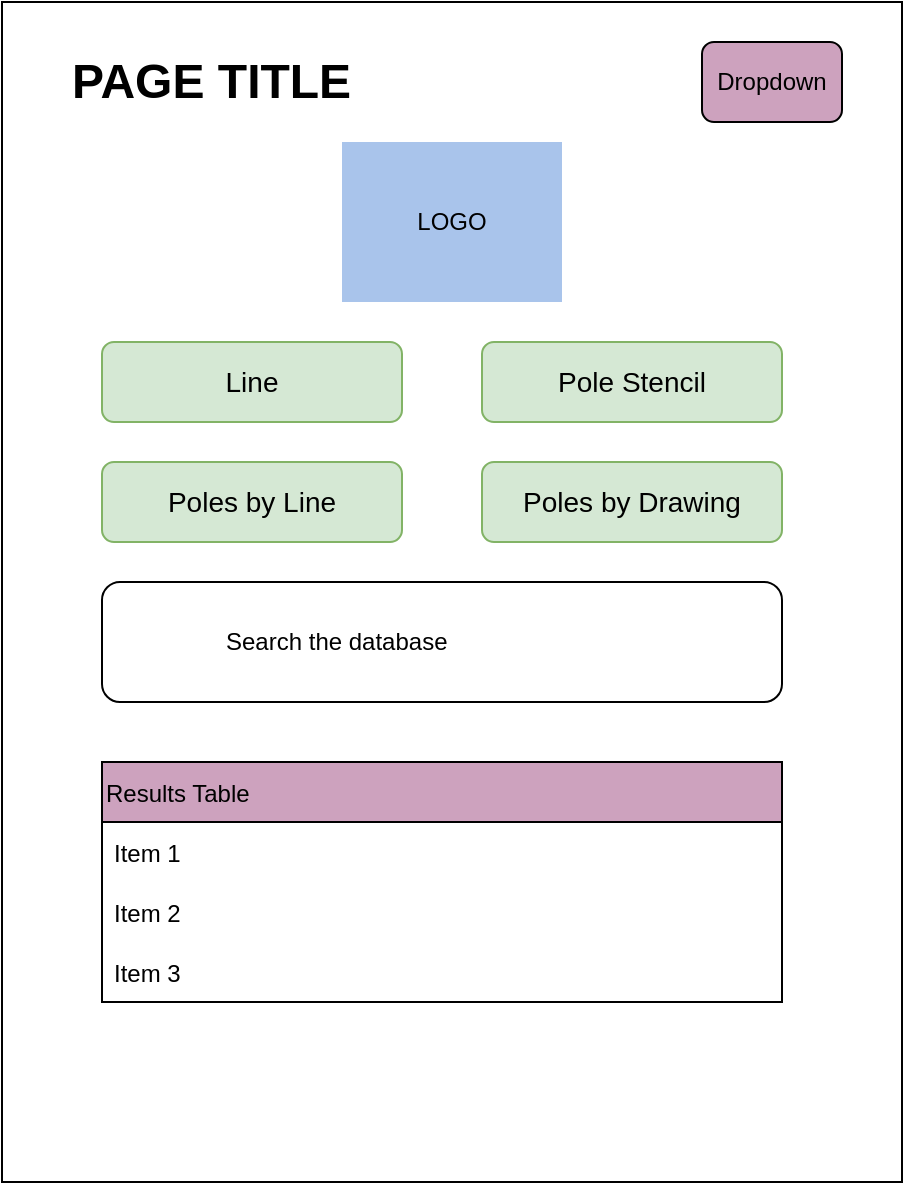 <mxfile version="17.4.6" type="device"><diagram id="daTW03BoYlKKZDqvLyQ2" name="Page-1"><mxGraphModel dx="794" dy="1087" grid="1" gridSize="10" guides="1" tooltips="1" connect="1" arrows="1" fold="1" page="1" pageScale="1" pageWidth="850" pageHeight="1100" math="0" shadow="0"><root><mxCell id="0"/><mxCell id="1" parent="0"/><mxCell id="JJmaK4NuBeFT1neOUnmN-1" value="" style="rounded=0;whiteSpace=wrap;html=1;" parent="1" vertex="1"><mxGeometry x="160" y="190" width="450" height="590" as="geometry"/></mxCell><mxCell id="JJmaK4NuBeFT1neOUnmN-2" value="&lt;h1&gt;PAGE TITLE&lt;/h1&gt;" style="text;html=1;strokeColor=none;fillColor=none;spacing=5;spacingTop=-20;whiteSpace=wrap;overflow=hidden;rounded=0;" parent="1" vertex="1"><mxGeometry x="190" y="210" width="380" height="40" as="geometry"/></mxCell><mxCell id="JJmaK4NuBeFT1neOUnmN-3" value="" style="rounded=1;whiteSpace=wrap;html=1;" parent="1" vertex="1"><mxGeometry x="210" y="480" width="340" height="60" as="geometry"/></mxCell><mxCell id="JJmaK4NuBeFT1neOUnmN-4" value="LOGO" style="text;html=1;strokeColor=none;fillColor=#A9C4EB;align=center;verticalAlign=middle;whiteSpace=wrap;rounded=0;" parent="1" vertex="1"><mxGeometry x="330" y="260" width="110" height="80" as="geometry"/></mxCell><mxCell id="JJmaK4NuBeFT1neOUnmN-5" value="" style="shape=image;html=1;verticalAlign=top;verticalLabelPosition=bottom;labelBackgroundColor=#ffffff;imageAspect=0;aspect=fixed;image=https://cdn4.iconfinder.com/data/icons/essential-app-2/16/search-find-magnify-glass-128.png;fillColor=#A9C4EB;" parent="1" vertex="1"><mxGeometry x="220" y="495" width="30" height="30" as="geometry"/></mxCell><mxCell id="JJmaK4NuBeFT1neOUnmN-6" value="Search the database" style="text;html=1;strokeColor=none;fillColor=none;align=left;verticalAlign=middle;whiteSpace=wrap;rounded=0;" parent="1" vertex="1"><mxGeometry x="270" y="495" width="230" height="30" as="geometry"/></mxCell><mxCell id="JJmaK4NuBeFT1neOUnmN-7" value="Dropdown" style="rounded=1;whiteSpace=wrap;html=1;fillColor=#CDA2BE;" parent="1" vertex="1"><mxGeometry x="510" y="210" width="70" height="40" as="geometry"/></mxCell><mxCell id="JJmaK4NuBeFT1neOUnmN-8" value="Results Table" style="swimlane;fontStyle=0;childLayout=stackLayout;horizontal=1;startSize=30;horizontalStack=0;resizeParent=1;resizeParentMax=0;resizeLast=0;collapsible=1;marginBottom=0;fillColor=#CDA2BE;align=left;" parent="1" vertex="1"><mxGeometry x="210" y="570" width="340" height="120" as="geometry"/></mxCell><mxCell id="JJmaK4NuBeFT1neOUnmN-9" value="Item 1" style="text;strokeColor=none;fillColor=none;align=left;verticalAlign=middle;spacingLeft=4;spacingRight=4;overflow=hidden;points=[[0,0.5],[1,0.5]];portConstraint=eastwest;rotatable=0;" parent="JJmaK4NuBeFT1neOUnmN-8" vertex="1"><mxGeometry y="30" width="340" height="30" as="geometry"/></mxCell><mxCell id="JJmaK4NuBeFT1neOUnmN-10" value="Item 2" style="text;strokeColor=none;fillColor=none;align=left;verticalAlign=middle;spacingLeft=4;spacingRight=4;overflow=hidden;points=[[0,0.5],[1,0.5]];portConstraint=eastwest;rotatable=0;" parent="JJmaK4NuBeFT1neOUnmN-8" vertex="1"><mxGeometry y="60" width="340" height="30" as="geometry"/></mxCell><mxCell id="JJmaK4NuBeFT1neOUnmN-11" value="Item 3" style="text;strokeColor=none;fillColor=none;align=left;verticalAlign=middle;spacingLeft=4;spacingRight=4;overflow=hidden;points=[[0,0.5],[1,0.5]];portConstraint=eastwest;rotatable=0;" parent="JJmaK4NuBeFT1neOUnmN-8" vertex="1"><mxGeometry y="90" width="340" height="30" as="geometry"/></mxCell><mxCell id="ntO5_9I0ipldCbCtGcjT-1" value="&lt;font style=&quot;font-size: 14px&quot;&gt;Line&lt;/font&gt;" style="rounded=1;whiteSpace=wrap;html=1;fontSize=10;fillColor=#d5e8d4;strokeColor=#82b366;" vertex="1" parent="1"><mxGeometry x="210" y="360" width="150" height="40" as="geometry"/></mxCell><mxCell id="ntO5_9I0ipldCbCtGcjT-4" value="&lt;font style=&quot;font-size: 14px&quot;&gt;Pole Stencil&lt;/font&gt;" style="rounded=1;whiteSpace=wrap;html=1;fontSize=10;fillColor=#d5e8d4;strokeColor=#82b366;" vertex="1" parent="1"><mxGeometry x="400" y="360" width="150" height="40" as="geometry"/></mxCell><mxCell id="ntO5_9I0ipldCbCtGcjT-6" value="Poles by Line" style="rounded=1;whiteSpace=wrap;html=1;fontSize=14;fillColor=#d5e8d4;strokeColor=#82b366;" vertex="1" parent="1"><mxGeometry x="210" y="420" width="150" height="40" as="geometry"/></mxCell><mxCell id="ntO5_9I0ipldCbCtGcjT-7" value="Poles by Drawing" style="rounded=1;whiteSpace=wrap;html=1;fontSize=14;fillColor=#d5e8d4;strokeColor=#82b366;" vertex="1" parent="1"><mxGeometry x="400" y="420" width="150" height="40" as="geometry"/></mxCell></root></mxGraphModel></diagram></mxfile>